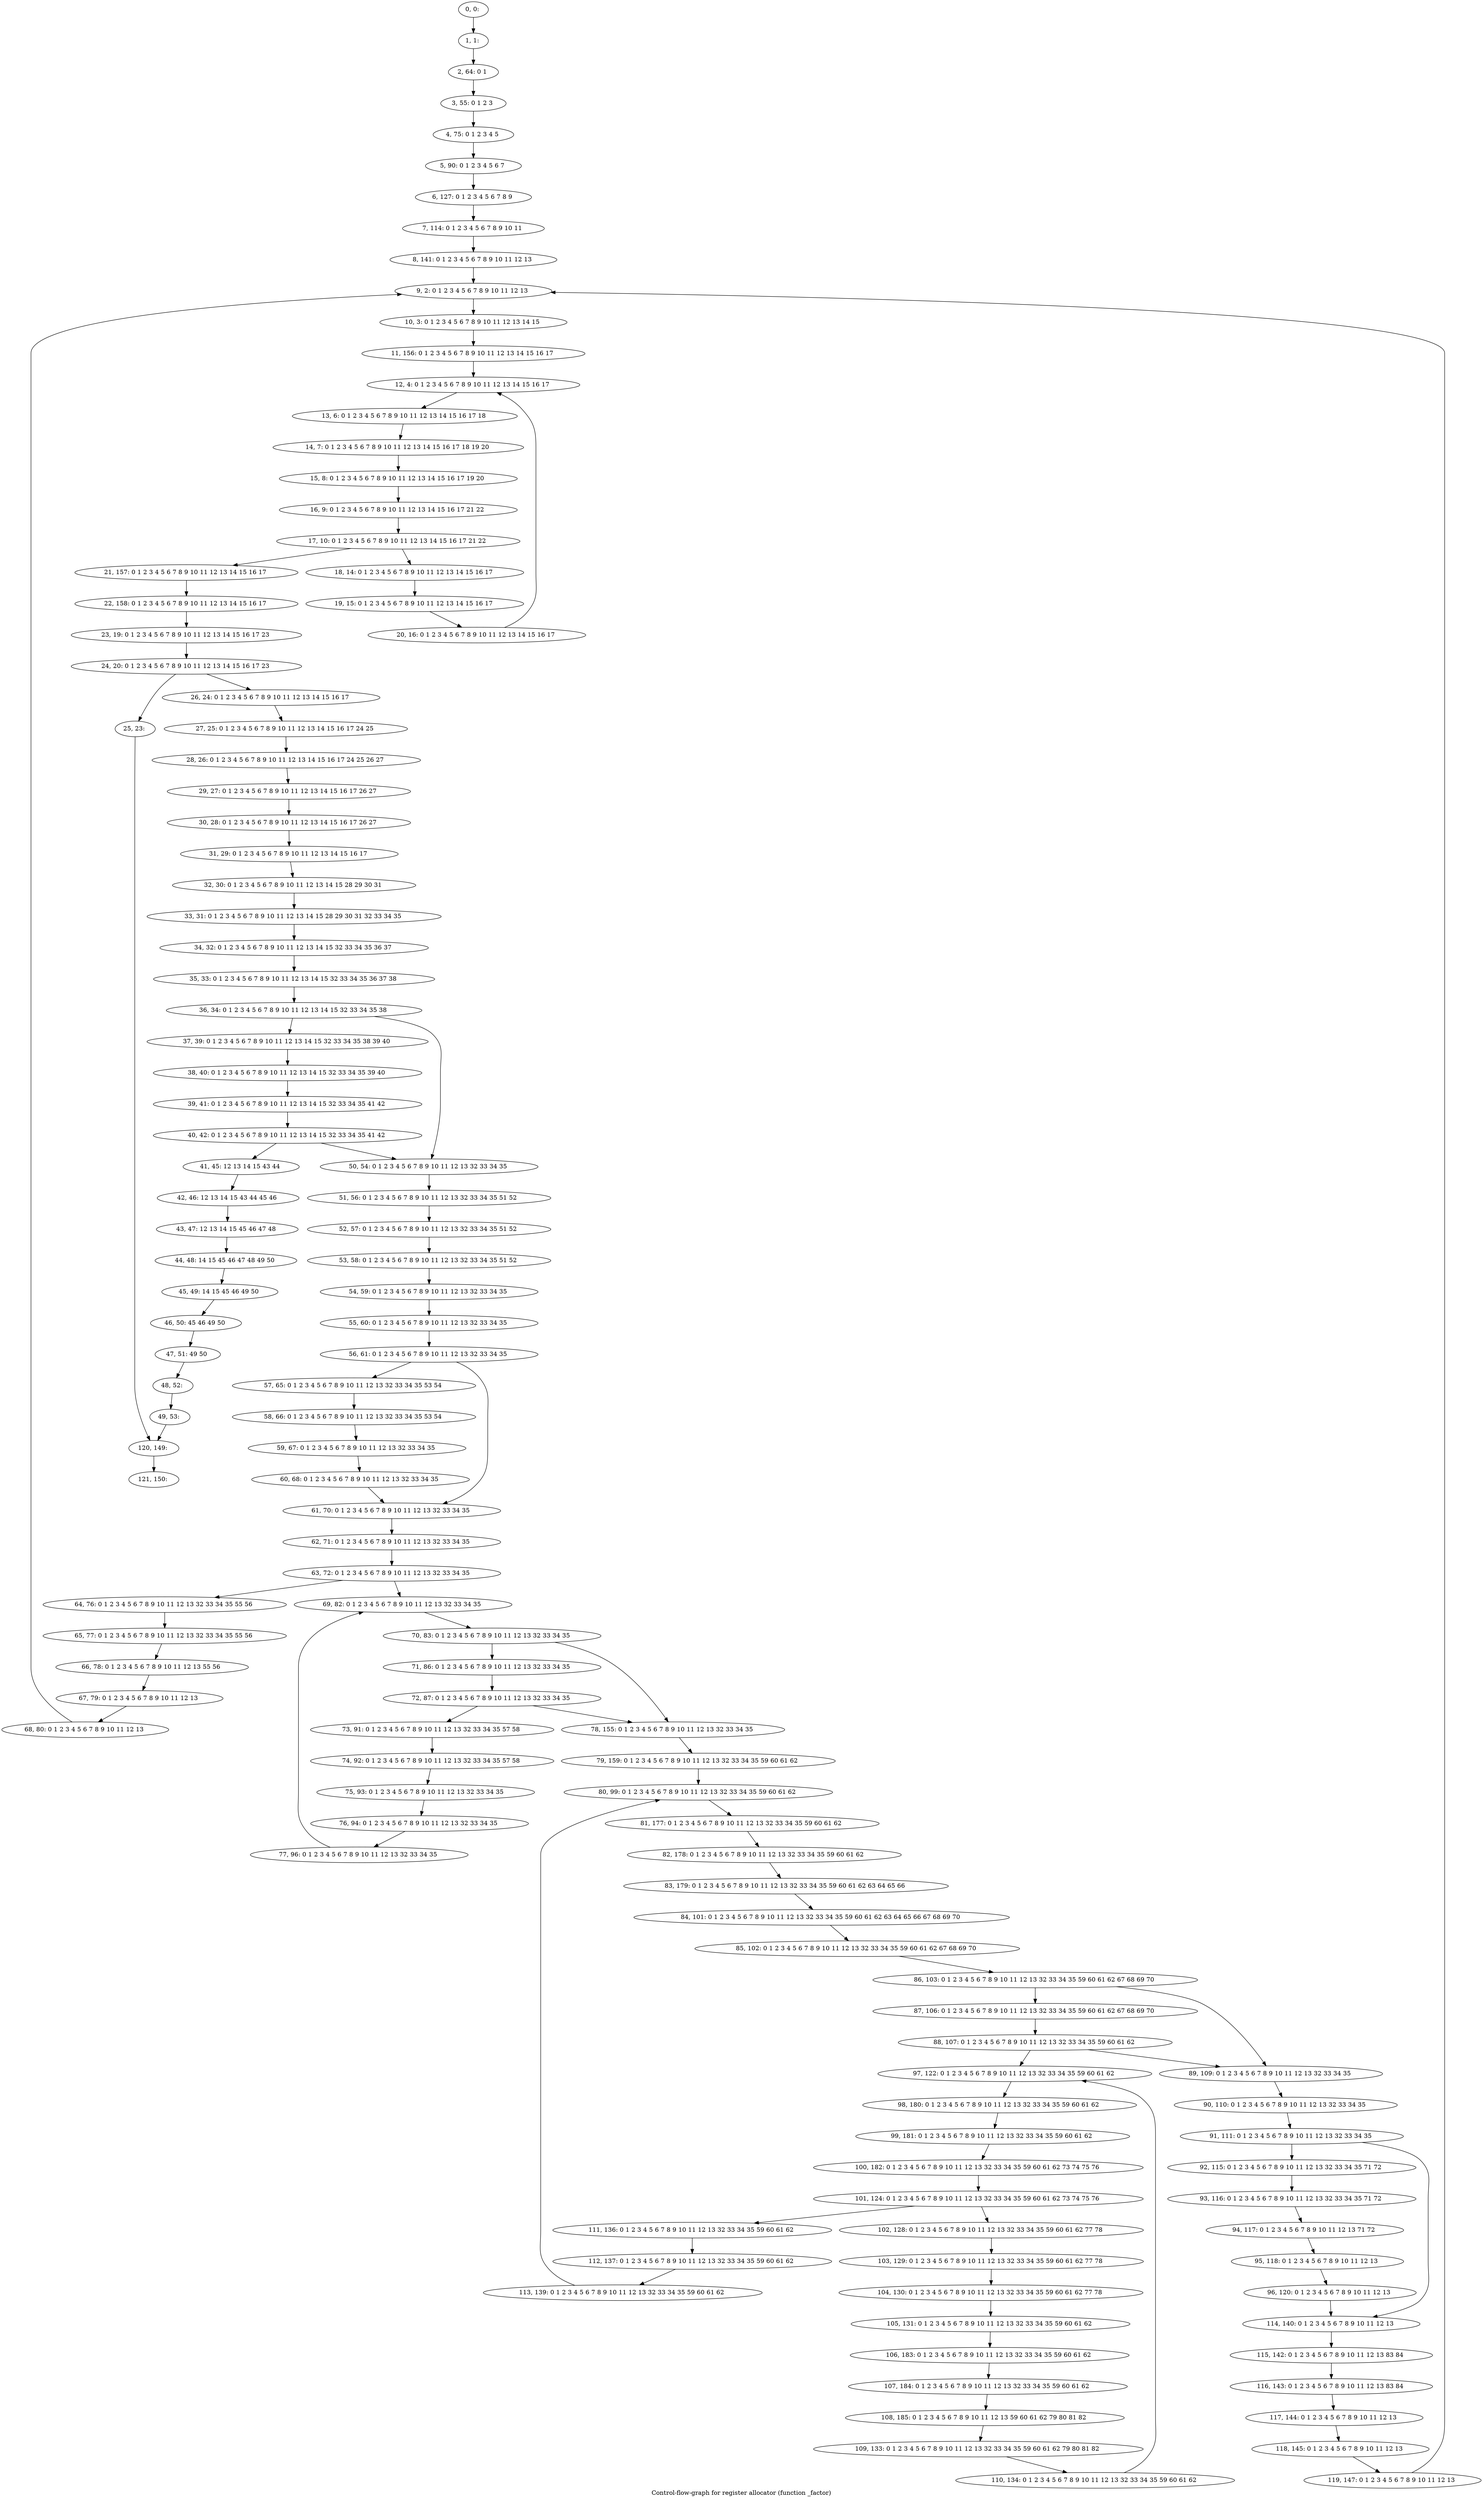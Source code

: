 digraph G {
graph [label="Control-flow-graph for register allocator (function _factor)"]
0[label="0, 0: "];
1[label="1, 1: "];
2[label="2, 64: 0 1 "];
3[label="3, 55: 0 1 2 3 "];
4[label="4, 75: 0 1 2 3 4 5 "];
5[label="5, 90: 0 1 2 3 4 5 6 7 "];
6[label="6, 127: 0 1 2 3 4 5 6 7 8 9 "];
7[label="7, 114: 0 1 2 3 4 5 6 7 8 9 10 11 "];
8[label="8, 141: 0 1 2 3 4 5 6 7 8 9 10 11 12 13 "];
9[label="9, 2: 0 1 2 3 4 5 6 7 8 9 10 11 12 13 "];
10[label="10, 3: 0 1 2 3 4 5 6 7 8 9 10 11 12 13 14 15 "];
11[label="11, 156: 0 1 2 3 4 5 6 7 8 9 10 11 12 13 14 15 16 17 "];
12[label="12, 4: 0 1 2 3 4 5 6 7 8 9 10 11 12 13 14 15 16 17 "];
13[label="13, 6: 0 1 2 3 4 5 6 7 8 9 10 11 12 13 14 15 16 17 18 "];
14[label="14, 7: 0 1 2 3 4 5 6 7 8 9 10 11 12 13 14 15 16 17 18 19 20 "];
15[label="15, 8: 0 1 2 3 4 5 6 7 8 9 10 11 12 13 14 15 16 17 19 20 "];
16[label="16, 9: 0 1 2 3 4 5 6 7 8 9 10 11 12 13 14 15 16 17 21 22 "];
17[label="17, 10: 0 1 2 3 4 5 6 7 8 9 10 11 12 13 14 15 16 17 21 22 "];
18[label="18, 14: 0 1 2 3 4 5 6 7 8 9 10 11 12 13 14 15 16 17 "];
19[label="19, 15: 0 1 2 3 4 5 6 7 8 9 10 11 12 13 14 15 16 17 "];
20[label="20, 16: 0 1 2 3 4 5 6 7 8 9 10 11 12 13 14 15 16 17 "];
21[label="21, 157: 0 1 2 3 4 5 6 7 8 9 10 11 12 13 14 15 16 17 "];
22[label="22, 158: 0 1 2 3 4 5 6 7 8 9 10 11 12 13 14 15 16 17 "];
23[label="23, 19: 0 1 2 3 4 5 6 7 8 9 10 11 12 13 14 15 16 17 23 "];
24[label="24, 20: 0 1 2 3 4 5 6 7 8 9 10 11 12 13 14 15 16 17 23 "];
25[label="25, 23: "];
26[label="26, 24: 0 1 2 3 4 5 6 7 8 9 10 11 12 13 14 15 16 17 "];
27[label="27, 25: 0 1 2 3 4 5 6 7 8 9 10 11 12 13 14 15 16 17 24 25 "];
28[label="28, 26: 0 1 2 3 4 5 6 7 8 9 10 11 12 13 14 15 16 17 24 25 26 27 "];
29[label="29, 27: 0 1 2 3 4 5 6 7 8 9 10 11 12 13 14 15 16 17 26 27 "];
30[label="30, 28: 0 1 2 3 4 5 6 7 8 9 10 11 12 13 14 15 16 17 26 27 "];
31[label="31, 29: 0 1 2 3 4 5 6 7 8 9 10 11 12 13 14 15 16 17 "];
32[label="32, 30: 0 1 2 3 4 5 6 7 8 9 10 11 12 13 14 15 28 29 30 31 "];
33[label="33, 31: 0 1 2 3 4 5 6 7 8 9 10 11 12 13 14 15 28 29 30 31 32 33 34 35 "];
34[label="34, 32: 0 1 2 3 4 5 6 7 8 9 10 11 12 13 14 15 32 33 34 35 36 37 "];
35[label="35, 33: 0 1 2 3 4 5 6 7 8 9 10 11 12 13 14 15 32 33 34 35 36 37 38 "];
36[label="36, 34: 0 1 2 3 4 5 6 7 8 9 10 11 12 13 14 15 32 33 34 35 38 "];
37[label="37, 39: 0 1 2 3 4 5 6 7 8 9 10 11 12 13 14 15 32 33 34 35 38 39 40 "];
38[label="38, 40: 0 1 2 3 4 5 6 7 8 9 10 11 12 13 14 15 32 33 34 35 39 40 "];
39[label="39, 41: 0 1 2 3 4 5 6 7 8 9 10 11 12 13 14 15 32 33 34 35 41 42 "];
40[label="40, 42: 0 1 2 3 4 5 6 7 8 9 10 11 12 13 14 15 32 33 34 35 41 42 "];
41[label="41, 45: 12 13 14 15 43 44 "];
42[label="42, 46: 12 13 14 15 43 44 45 46 "];
43[label="43, 47: 12 13 14 15 45 46 47 48 "];
44[label="44, 48: 14 15 45 46 47 48 49 50 "];
45[label="45, 49: 14 15 45 46 49 50 "];
46[label="46, 50: 45 46 49 50 "];
47[label="47, 51: 49 50 "];
48[label="48, 52: "];
49[label="49, 53: "];
50[label="50, 54: 0 1 2 3 4 5 6 7 8 9 10 11 12 13 32 33 34 35 "];
51[label="51, 56: 0 1 2 3 4 5 6 7 8 9 10 11 12 13 32 33 34 35 51 52 "];
52[label="52, 57: 0 1 2 3 4 5 6 7 8 9 10 11 12 13 32 33 34 35 51 52 "];
53[label="53, 58: 0 1 2 3 4 5 6 7 8 9 10 11 12 13 32 33 34 35 51 52 "];
54[label="54, 59: 0 1 2 3 4 5 6 7 8 9 10 11 12 13 32 33 34 35 "];
55[label="55, 60: 0 1 2 3 4 5 6 7 8 9 10 11 12 13 32 33 34 35 "];
56[label="56, 61: 0 1 2 3 4 5 6 7 8 9 10 11 12 13 32 33 34 35 "];
57[label="57, 65: 0 1 2 3 4 5 6 7 8 9 10 11 12 13 32 33 34 35 53 54 "];
58[label="58, 66: 0 1 2 3 4 5 6 7 8 9 10 11 12 13 32 33 34 35 53 54 "];
59[label="59, 67: 0 1 2 3 4 5 6 7 8 9 10 11 12 13 32 33 34 35 "];
60[label="60, 68: 0 1 2 3 4 5 6 7 8 9 10 11 12 13 32 33 34 35 "];
61[label="61, 70: 0 1 2 3 4 5 6 7 8 9 10 11 12 13 32 33 34 35 "];
62[label="62, 71: 0 1 2 3 4 5 6 7 8 9 10 11 12 13 32 33 34 35 "];
63[label="63, 72: 0 1 2 3 4 5 6 7 8 9 10 11 12 13 32 33 34 35 "];
64[label="64, 76: 0 1 2 3 4 5 6 7 8 9 10 11 12 13 32 33 34 35 55 56 "];
65[label="65, 77: 0 1 2 3 4 5 6 7 8 9 10 11 12 13 32 33 34 35 55 56 "];
66[label="66, 78: 0 1 2 3 4 5 6 7 8 9 10 11 12 13 55 56 "];
67[label="67, 79: 0 1 2 3 4 5 6 7 8 9 10 11 12 13 "];
68[label="68, 80: 0 1 2 3 4 5 6 7 8 9 10 11 12 13 "];
69[label="69, 82: 0 1 2 3 4 5 6 7 8 9 10 11 12 13 32 33 34 35 "];
70[label="70, 83: 0 1 2 3 4 5 6 7 8 9 10 11 12 13 32 33 34 35 "];
71[label="71, 86: 0 1 2 3 4 5 6 7 8 9 10 11 12 13 32 33 34 35 "];
72[label="72, 87: 0 1 2 3 4 5 6 7 8 9 10 11 12 13 32 33 34 35 "];
73[label="73, 91: 0 1 2 3 4 5 6 7 8 9 10 11 12 13 32 33 34 35 57 58 "];
74[label="74, 92: 0 1 2 3 4 5 6 7 8 9 10 11 12 13 32 33 34 35 57 58 "];
75[label="75, 93: 0 1 2 3 4 5 6 7 8 9 10 11 12 13 32 33 34 35 "];
76[label="76, 94: 0 1 2 3 4 5 6 7 8 9 10 11 12 13 32 33 34 35 "];
77[label="77, 96: 0 1 2 3 4 5 6 7 8 9 10 11 12 13 32 33 34 35 "];
78[label="78, 155: 0 1 2 3 4 5 6 7 8 9 10 11 12 13 32 33 34 35 "];
79[label="79, 159: 0 1 2 3 4 5 6 7 8 9 10 11 12 13 32 33 34 35 59 60 61 62 "];
80[label="80, 99: 0 1 2 3 4 5 6 7 8 9 10 11 12 13 32 33 34 35 59 60 61 62 "];
81[label="81, 177: 0 1 2 3 4 5 6 7 8 9 10 11 12 13 32 33 34 35 59 60 61 62 "];
82[label="82, 178: 0 1 2 3 4 5 6 7 8 9 10 11 12 13 32 33 34 35 59 60 61 62 "];
83[label="83, 179: 0 1 2 3 4 5 6 7 8 9 10 11 12 13 32 33 34 35 59 60 61 62 63 64 65 66 "];
84[label="84, 101: 0 1 2 3 4 5 6 7 8 9 10 11 12 13 32 33 34 35 59 60 61 62 63 64 65 66 67 68 69 70 "];
85[label="85, 102: 0 1 2 3 4 5 6 7 8 9 10 11 12 13 32 33 34 35 59 60 61 62 67 68 69 70 "];
86[label="86, 103: 0 1 2 3 4 5 6 7 8 9 10 11 12 13 32 33 34 35 59 60 61 62 67 68 69 70 "];
87[label="87, 106: 0 1 2 3 4 5 6 7 8 9 10 11 12 13 32 33 34 35 59 60 61 62 67 68 69 70 "];
88[label="88, 107: 0 1 2 3 4 5 6 7 8 9 10 11 12 13 32 33 34 35 59 60 61 62 "];
89[label="89, 109: 0 1 2 3 4 5 6 7 8 9 10 11 12 13 32 33 34 35 "];
90[label="90, 110: 0 1 2 3 4 5 6 7 8 9 10 11 12 13 32 33 34 35 "];
91[label="91, 111: 0 1 2 3 4 5 6 7 8 9 10 11 12 13 32 33 34 35 "];
92[label="92, 115: 0 1 2 3 4 5 6 7 8 9 10 11 12 13 32 33 34 35 71 72 "];
93[label="93, 116: 0 1 2 3 4 5 6 7 8 9 10 11 12 13 32 33 34 35 71 72 "];
94[label="94, 117: 0 1 2 3 4 5 6 7 8 9 10 11 12 13 71 72 "];
95[label="95, 118: 0 1 2 3 4 5 6 7 8 9 10 11 12 13 "];
96[label="96, 120: 0 1 2 3 4 5 6 7 8 9 10 11 12 13 "];
97[label="97, 122: 0 1 2 3 4 5 6 7 8 9 10 11 12 13 32 33 34 35 59 60 61 62 "];
98[label="98, 180: 0 1 2 3 4 5 6 7 8 9 10 11 12 13 32 33 34 35 59 60 61 62 "];
99[label="99, 181: 0 1 2 3 4 5 6 7 8 9 10 11 12 13 32 33 34 35 59 60 61 62 "];
100[label="100, 182: 0 1 2 3 4 5 6 7 8 9 10 11 12 13 32 33 34 35 59 60 61 62 73 74 75 76 "];
101[label="101, 124: 0 1 2 3 4 5 6 7 8 9 10 11 12 13 32 33 34 35 59 60 61 62 73 74 75 76 "];
102[label="102, 128: 0 1 2 3 4 5 6 7 8 9 10 11 12 13 32 33 34 35 59 60 61 62 77 78 "];
103[label="103, 129: 0 1 2 3 4 5 6 7 8 9 10 11 12 13 32 33 34 35 59 60 61 62 77 78 "];
104[label="104, 130: 0 1 2 3 4 5 6 7 8 9 10 11 12 13 32 33 34 35 59 60 61 62 77 78 "];
105[label="105, 131: 0 1 2 3 4 5 6 7 8 9 10 11 12 13 32 33 34 35 59 60 61 62 "];
106[label="106, 183: 0 1 2 3 4 5 6 7 8 9 10 11 12 13 32 33 34 35 59 60 61 62 "];
107[label="107, 184: 0 1 2 3 4 5 6 7 8 9 10 11 12 13 32 33 34 35 59 60 61 62 "];
108[label="108, 185: 0 1 2 3 4 5 6 7 8 9 10 11 12 13 59 60 61 62 79 80 81 82 "];
109[label="109, 133: 0 1 2 3 4 5 6 7 8 9 10 11 12 13 32 33 34 35 59 60 61 62 79 80 81 82 "];
110[label="110, 134: 0 1 2 3 4 5 6 7 8 9 10 11 12 13 32 33 34 35 59 60 61 62 "];
111[label="111, 136: 0 1 2 3 4 5 6 7 8 9 10 11 12 13 32 33 34 35 59 60 61 62 "];
112[label="112, 137: 0 1 2 3 4 5 6 7 8 9 10 11 12 13 32 33 34 35 59 60 61 62 "];
113[label="113, 139: 0 1 2 3 4 5 6 7 8 9 10 11 12 13 32 33 34 35 59 60 61 62 "];
114[label="114, 140: 0 1 2 3 4 5 6 7 8 9 10 11 12 13 "];
115[label="115, 142: 0 1 2 3 4 5 6 7 8 9 10 11 12 13 83 84 "];
116[label="116, 143: 0 1 2 3 4 5 6 7 8 9 10 11 12 13 83 84 "];
117[label="117, 144: 0 1 2 3 4 5 6 7 8 9 10 11 12 13 "];
118[label="118, 145: 0 1 2 3 4 5 6 7 8 9 10 11 12 13 "];
119[label="119, 147: 0 1 2 3 4 5 6 7 8 9 10 11 12 13 "];
120[label="120, 149: "];
121[label="121, 150: "];
0->1 ;
1->2 ;
2->3 ;
3->4 ;
4->5 ;
5->6 ;
6->7 ;
7->8 ;
8->9 ;
9->10 ;
10->11 ;
11->12 ;
12->13 ;
13->14 ;
14->15 ;
15->16 ;
16->17 ;
17->18 ;
17->21 ;
18->19 ;
19->20 ;
20->12 ;
21->22 ;
22->23 ;
23->24 ;
24->25 ;
24->26 ;
25->120 ;
26->27 ;
27->28 ;
28->29 ;
29->30 ;
30->31 ;
31->32 ;
32->33 ;
33->34 ;
34->35 ;
35->36 ;
36->37 ;
36->50 ;
37->38 ;
38->39 ;
39->40 ;
40->41 ;
40->50 ;
41->42 ;
42->43 ;
43->44 ;
44->45 ;
45->46 ;
46->47 ;
47->48 ;
48->49 ;
49->120 ;
50->51 ;
51->52 ;
52->53 ;
53->54 ;
54->55 ;
55->56 ;
56->57 ;
56->61 ;
57->58 ;
58->59 ;
59->60 ;
60->61 ;
61->62 ;
62->63 ;
63->64 ;
63->69 ;
64->65 ;
65->66 ;
66->67 ;
67->68 ;
68->9 ;
69->70 ;
70->71 ;
70->78 ;
71->72 ;
72->73 ;
72->78 ;
73->74 ;
74->75 ;
75->76 ;
76->77 ;
77->69 ;
78->79 ;
79->80 ;
80->81 ;
81->82 ;
82->83 ;
83->84 ;
84->85 ;
85->86 ;
86->87 ;
86->89 ;
87->88 ;
88->89 ;
88->97 ;
89->90 ;
90->91 ;
91->92 ;
91->114 ;
92->93 ;
93->94 ;
94->95 ;
95->96 ;
96->114 ;
97->98 ;
98->99 ;
99->100 ;
100->101 ;
101->102 ;
101->111 ;
102->103 ;
103->104 ;
104->105 ;
105->106 ;
106->107 ;
107->108 ;
108->109 ;
109->110 ;
110->97 ;
111->112 ;
112->113 ;
113->80 ;
114->115 ;
115->116 ;
116->117 ;
117->118 ;
118->119 ;
119->9 ;
120->121 ;
}
